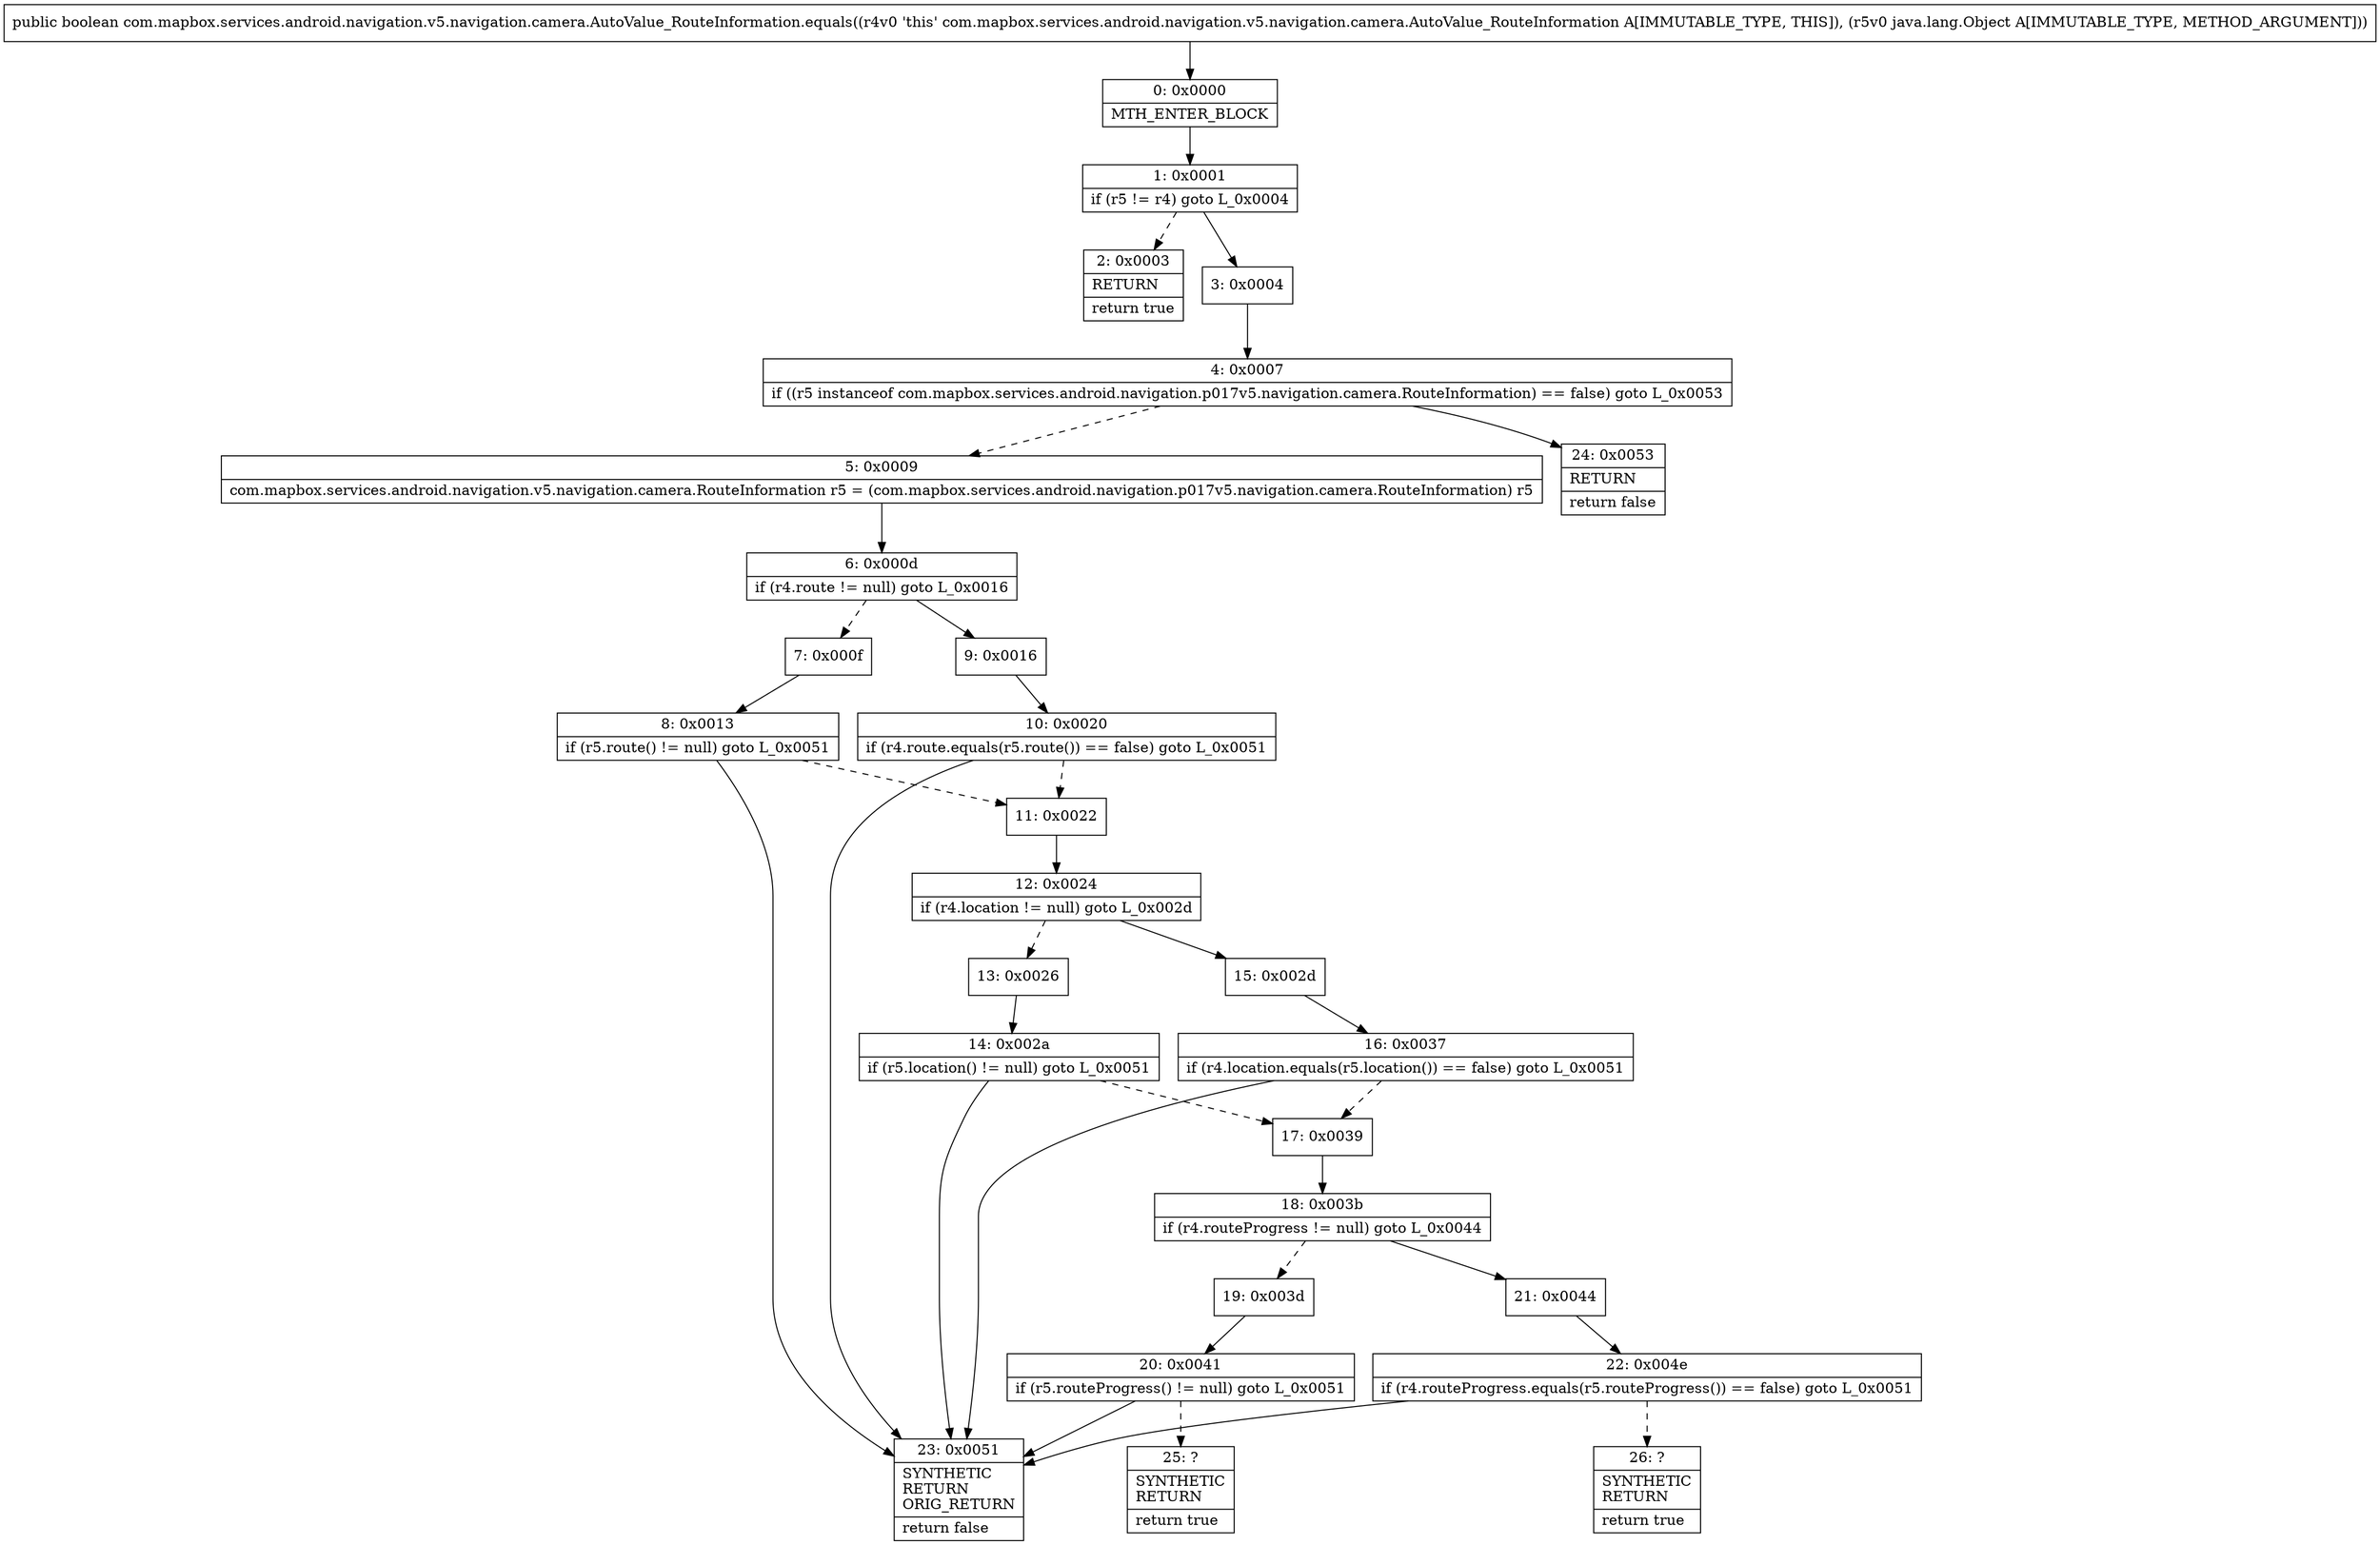 digraph "CFG forcom.mapbox.services.android.navigation.v5.navigation.camera.AutoValue_RouteInformation.equals(Ljava\/lang\/Object;)Z" {
Node_0 [shape=record,label="{0\:\ 0x0000|MTH_ENTER_BLOCK\l}"];
Node_1 [shape=record,label="{1\:\ 0x0001|if (r5 != r4) goto L_0x0004\l}"];
Node_2 [shape=record,label="{2\:\ 0x0003|RETURN\l|return true\l}"];
Node_3 [shape=record,label="{3\:\ 0x0004}"];
Node_4 [shape=record,label="{4\:\ 0x0007|if ((r5 instanceof com.mapbox.services.android.navigation.p017v5.navigation.camera.RouteInformation) == false) goto L_0x0053\l}"];
Node_5 [shape=record,label="{5\:\ 0x0009|com.mapbox.services.android.navigation.v5.navigation.camera.RouteInformation r5 = (com.mapbox.services.android.navigation.p017v5.navigation.camera.RouteInformation) r5\l}"];
Node_6 [shape=record,label="{6\:\ 0x000d|if (r4.route != null) goto L_0x0016\l}"];
Node_7 [shape=record,label="{7\:\ 0x000f}"];
Node_8 [shape=record,label="{8\:\ 0x0013|if (r5.route() != null) goto L_0x0051\l}"];
Node_9 [shape=record,label="{9\:\ 0x0016}"];
Node_10 [shape=record,label="{10\:\ 0x0020|if (r4.route.equals(r5.route()) == false) goto L_0x0051\l}"];
Node_11 [shape=record,label="{11\:\ 0x0022}"];
Node_12 [shape=record,label="{12\:\ 0x0024|if (r4.location != null) goto L_0x002d\l}"];
Node_13 [shape=record,label="{13\:\ 0x0026}"];
Node_14 [shape=record,label="{14\:\ 0x002a|if (r5.location() != null) goto L_0x0051\l}"];
Node_15 [shape=record,label="{15\:\ 0x002d}"];
Node_16 [shape=record,label="{16\:\ 0x0037|if (r4.location.equals(r5.location()) == false) goto L_0x0051\l}"];
Node_17 [shape=record,label="{17\:\ 0x0039}"];
Node_18 [shape=record,label="{18\:\ 0x003b|if (r4.routeProgress != null) goto L_0x0044\l}"];
Node_19 [shape=record,label="{19\:\ 0x003d}"];
Node_20 [shape=record,label="{20\:\ 0x0041|if (r5.routeProgress() != null) goto L_0x0051\l}"];
Node_21 [shape=record,label="{21\:\ 0x0044}"];
Node_22 [shape=record,label="{22\:\ 0x004e|if (r4.routeProgress.equals(r5.routeProgress()) == false) goto L_0x0051\l}"];
Node_23 [shape=record,label="{23\:\ 0x0051|SYNTHETIC\lRETURN\lORIG_RETURN\l|return false\l}"];
Node_24 [shape=record,label="{24\:\ 0x0053|RETURN\l|return false\l}"];
Node_25 [shape=record,label="{25\:\ ?|SYNTHETIC\lRETURN\l|return true\l}"];
Node_26 [shape=record,label="{26\:\ ?|SYNTHETIC\lRETURN\l|return true\l}"];
MethodNode[shape=record,label="{public boolean com.mapbox.services.android.navigation.v5.navigation.camera.AutoValue_RouteInformation.equals((r4v0 'this' com.mapbox.services.android.navigation.v5.navigation.camera.AutoValue_RouteInformation A[IMMUTABLE_TYPE, THIS]), (r5v0 java.lang.Object A[IMMUTABLE_TYPE, METHOD_ARGUMENT])) }"];
MethodNode -> Node_0;
Node_0 -> Node_1;
Node_1 -> Node_2[style=dashed];
Node_1 -> Node_3;
Node_3 -> Node_4;
Node_4 -> Node_5[style=dashed];
Node_4 -> Node_24;
Node_5 -> Node_6;
Node_6 -> Node_7[style=dashed];
Node_6 -> Node_9;
Node_7 -> Node_8;
Node_8 -> Node_23;
Node_8 -> Node_11[style=dashed];
Node_9 -> Node_10;
Node_10 -> Node_11[style=dashed];
Node_10 -> Node_23;
Node_11 -> Node_12;
Node_12 -> Node_13[style=dashed];
Node_12 -> Node_15;
Node_13 -> Node_14;
Node_14 -> Node_23;
Node_14 -> Node_17[style=dashed];
Node_15 -> Node_16;
Node_16 -> Node_17[style=dashed];
Node_16 -> Node_23;
Node_17 -> Node_18;
Node_18 -> Node_19[style=dashed];
Node_18 -> Node_21;
Node_19 -> Node_20;
Node_20 -> Node_23;
Node_20 -> Node_25[style=dashed];
Node_21 -> Node_22;
Node_22 -> Node_23;
Node_22 -> Node_26[style=dashed];
}

